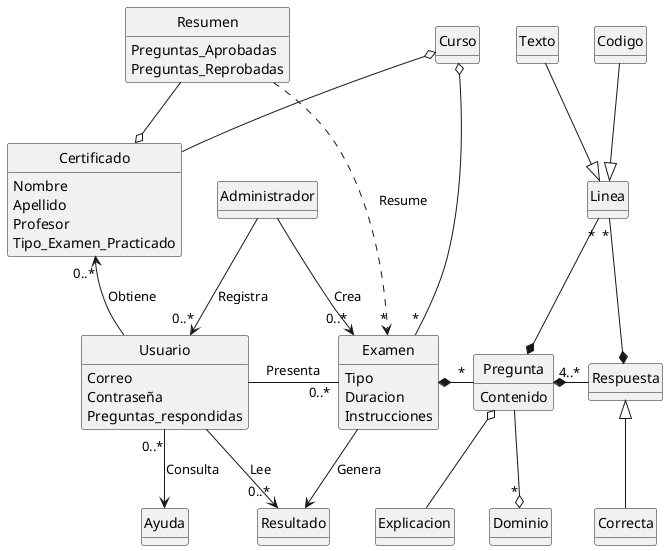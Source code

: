 @startuml Project-ClassDiagram

skinparam style strictuml
hide methods 

class "Administrador" as Admin

class "Certificado" as Certify {
    Nombre
    Apellido
    Profesor
    Tipo_Examen_Practicado
}

class "Usuario" as User {
    Correo
    Contraseña
    Preguntas_respondidas
}

class "Examen" as Exam {
    Tipo
    Duracion
    Instrucciones
}

class "Pregunta" as Question{
    Contenido
}

class "Respuesta" as Answer

class "Correcta" as Correct

class "Resumen" as Summary{
    Preguntas_Aprobadas
    Preguntas_Reprobadas
}

class "Dominio" as Domain

class "Curso" as Course

class "Explicacion" as Explanation

class "Linea" as Line

class "Texto" as Text

class "Codigo" as Code

class "Ayuda" as Help

class "Resultado" as Result

Question o-- Explanation

Admin --> "0..*" Exam : Crea

Admin --> "0..*" User : Registra

Question *-r- "4..*" Answer 

User -r- "0..*" Exam : Presenta

Exam *-r- "*" Question

Summary -d-o Certify 

Certify "0..*" <-down- User : Obtiene

Line "*" --* Answer

Line "*" --* Question

Summary ..> "*" Exam : Resume

User "0..*" --> Help : Consulta

User --> "0..*" Result : Lee

Exam --> Result : Genera

Text -d-|> Line

Code -d-|>Line

Question -d-o "*" Domain

Exam "*"-u-o Course

Certify -u-o Course

Correct -u-|> Answer

@enduml